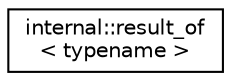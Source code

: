 digraph "Graphical Class Hierarchy"
{
  edge [fontname="Helvetica",fontsize="10",labelfontname="Helvetica",labelfontsize="10"];
  node [fontname="Helvetica",fontsize="10",shape=record];
  rankdir="LR";
  Node1 [label="internal::result_of\l\< typename \>",height=0.2,width=0.4,color="black", fillcolor="white", style="filled",URL="$structinternal_1_1result__of.html"];
}
